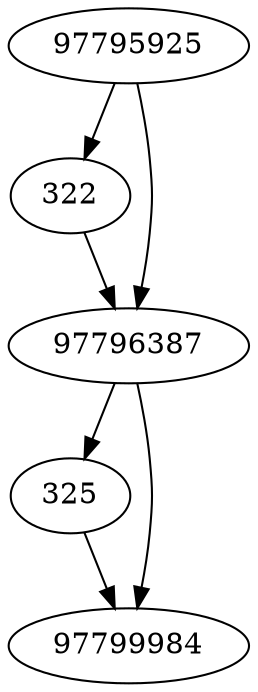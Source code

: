 strict digraph  {
322;
97796387;
325;
97799984;
97795925;
322 -> 97796387;
97796387 -> 97799984;
97796387 -> 325;
325 -> 97799984;
97795925 -> 322;
97795925 -> 97796387;
}
